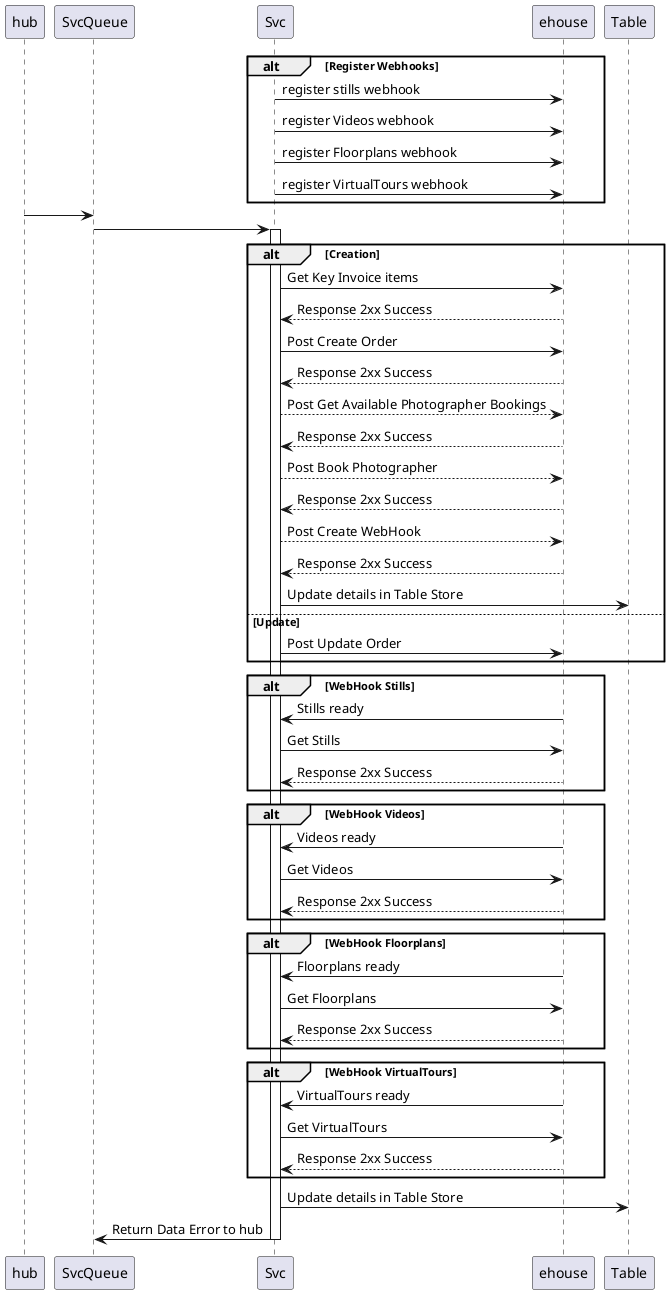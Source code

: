 @startuml ehouse Order Sequence

participant hub
participant SvcQueue
participant Svc
participant ehouse
participant Table

alt Register Webhooks
Svc -> ehouse : register stills webhook
Svc -> ehouse : register Videos webhook
Svc -> ehouse : register Floorplans webhook
Svc -> ehouse : register VirtualTours webhook
end 


hub -> SvcQueue
SvcQueue -> Svc
Activate Svc

alt Creation
Svc -> ehouse : Get Key Invoice items
Svc <-- ehouse : Response 2xx Success


Svc -> ehouse : Post Create Order 
Svc <-- ehouse : Response 2xx Success
Svc --> ehouse : Post Get Available Photographer Bookings
Svc <-- ehouse : Response 2xx Success
Svc --> ehouse : Post Book Photographer
Svc <-- ehouse : Response 2xx Success
Svc --> ehouse : Post Create WebHook
Svc <-- ehouse : Response 2xx Success

Svc -> Table : Update details in Table Store

else Update
Svc -> ehouse : Post Update Order
end


alt WebHook Stills
ehouse -> Svc : Stills ready
Svc -> ehouse : Get Stills
Svc <-- ehouse : Response 2xx Success
end

alt WebHook Videos
ehouse -> Svc : Videos ready
Svc -> ehouse : Get Videos
Svc <-- ehouse : Response 2xx Success
end

alt WebHook Floorplans
ehouse -> Svc : Floorplans ready
Svc -> ehouse : Get Floorplans
Svc <-- ehouse : Response 2xx Success
end

alt WebHook VirtualTours
ehouse -> Svc : VirtualTours ready
Svc -> ehouse : Get VirtualTours
Svc <-- ehouse : Response 2xx Success
end

Svc -> Table : Update details in Table Store
Svc -> SvcQueue : Return Data Error to hub


Deactivate Svc



@enduml